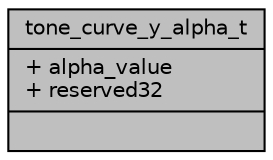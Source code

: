 digraph "tone_curve_y_alpha_t"
{
 // INTERACTIVE_SVG=YES
 // LATEX_PDF_SIZE
  bgcolor="transparent";
  edge [fontname="Helvetica",fontsize="10",labelfontname="Helvetica",labelfontsize="10"];
  node [fontname="Helvetica",fontsize="10",shape=record];
  Node1 [label="{tone_curve_y_alpha_t\n|+ alpha_value\l+ reserved32\l|}",height=0.2,width=0.4,color="black", fillcolor="grey75", style="filled", fontcolor="black",tooltip=" "];
}

